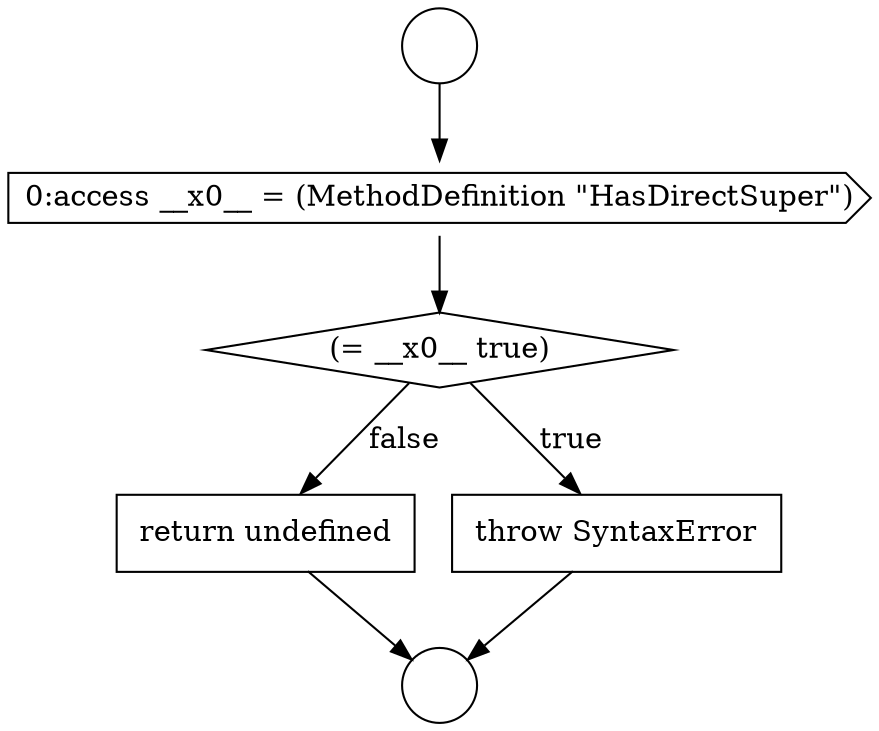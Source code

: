 digraph {
  node19755 [shape=diamond, label=<<font color="black">(= __x0__ true)</font>> color="black" fillcolor="white" style=filled]
  node19754 [shape=cds, label=<<font color="black">0:access __x0__ = (MethodDefinition &quot;HasDirectSuper&quot;)</font>> color="black" fillcolor="white" style=filled]
  node19752 [shape=circle label=" " color="black" fillcolor="white" style=filled]
  node19753 [shape=circle label=" " color="black" fillcolor="white" style=filled]
  node19757 [shape=none, margin=0, label=<<font color="black">
    <table border="0" cellborder="1" cellspacing="0" cellpadding="10">
      <tr><td align="left">return undefined</td></tr>
    </table>
  </font>> color="black" fillcolor="white" style=filled]
  node19756 [shape=none, margin=0, label=<<font color="black">
    <table border="0" cellborder="1" cellspacing="0" cellpadding="10">
      <tr><td align="left">throw SyntaxError</td></tr>
    </table>
  </font>> color="black" fillcolor="white" style=filled]
  node19755 -> node19756 [label=<<font color="black">true</font>> color="black"]
  node19755 -> node19757 [label=<<font color="black">false</font>> color="black"]
  node19754 -> node19755 [ color="black"]
  node19752 -> node19754 [ color="black"]
  node19756 -> node19753 [ color="black"]
  node19757 -> node19753 [ color="black"]
}
